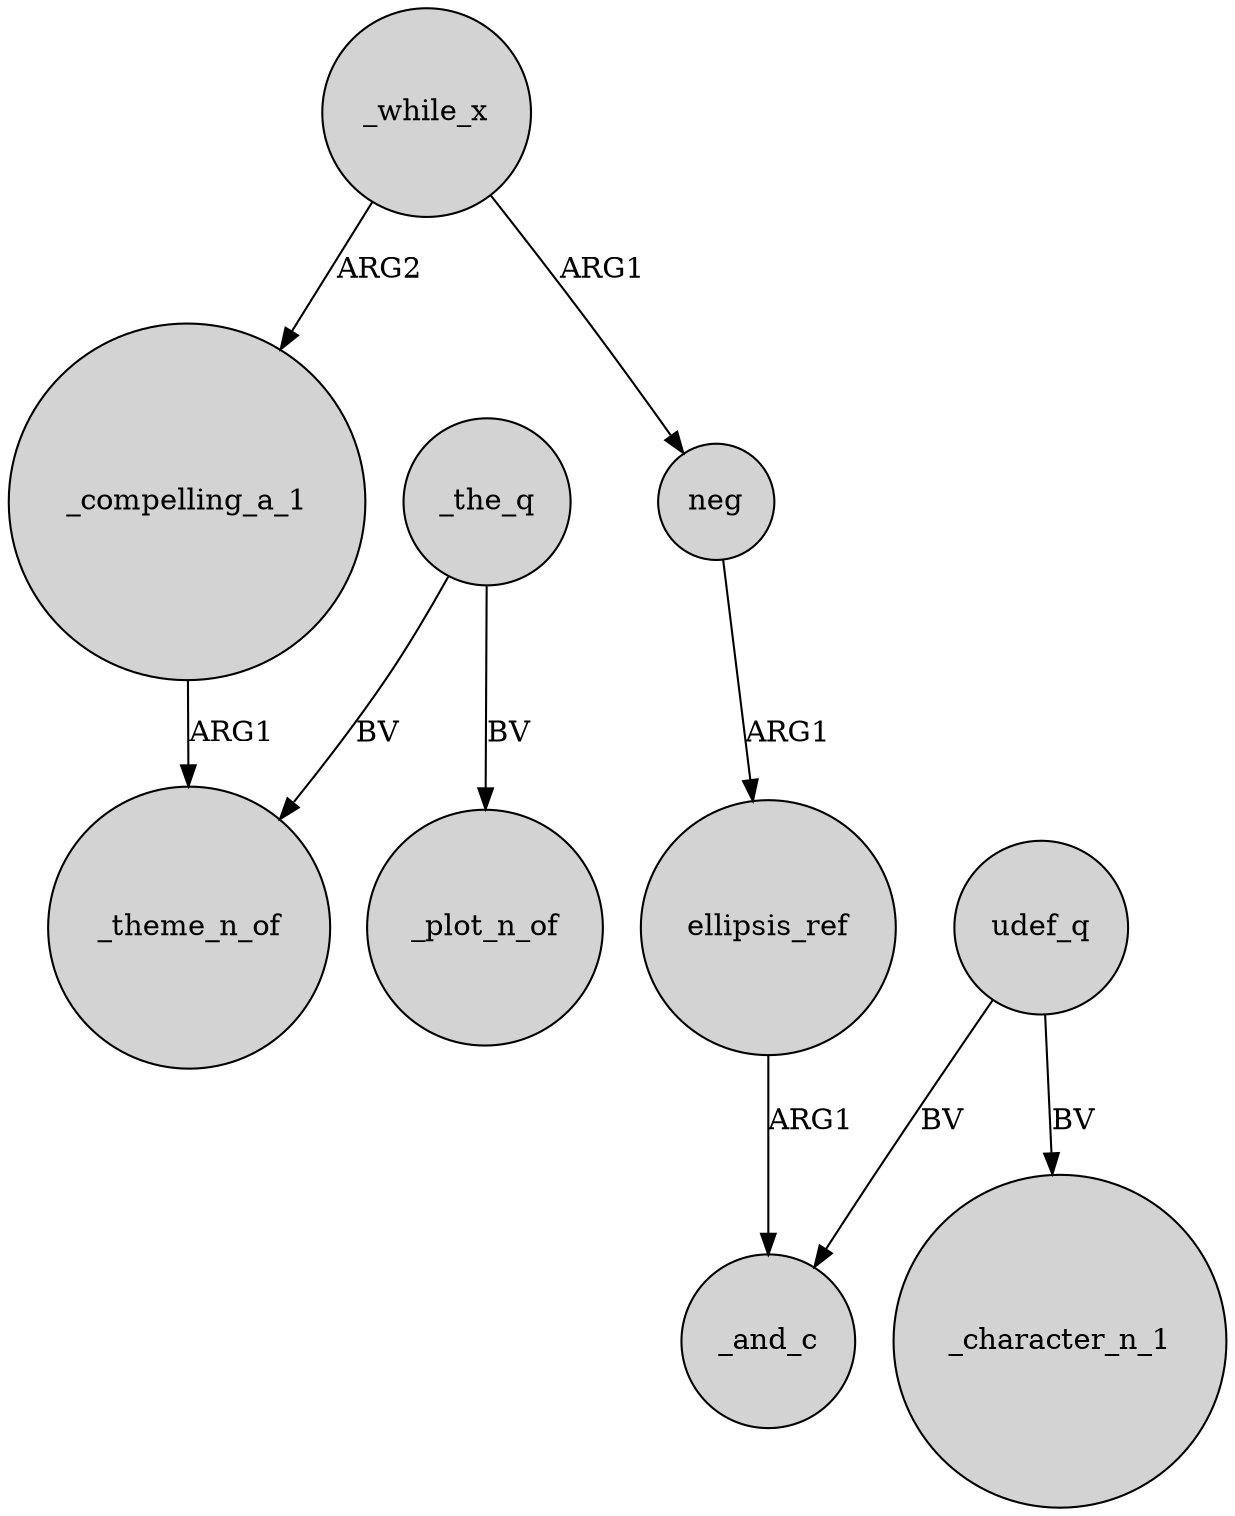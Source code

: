 digraph {
	node [shape=circle style=filled]
	_compelling_a_1 -> _theme_n_of [label=ARG1]
	_while_x -> neg [label=ARG1]
	ellipsis_ref -> _and_c [label=ARG1]
	_while_x -> _compelling_a_1 [label=ARG2]
	_the_q -> _theme_n_of [label=BV]
	udef_q -> _character_n_1 [label=BV]
	udef_q -> _and_c [label=BV]
	_the_q -> _plot_n_of [label=BV]
	neg -> ellipsis_ref [label=ARG1]
}
